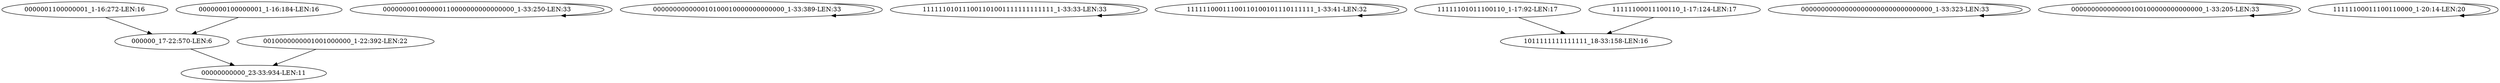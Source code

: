 digraph G {
    "0000001100000001_1-16:272-LEN:16" -> "000000_17-22:570-LEN:6";
    "000000001000000110000000000000000_1-33:250-LEN:33" -> "000000001000000110000000000000000_1-33:250-LEN:33";
    "000000_17-22:570-LEN:6" -> "00000000000_23-33:934-LEN:11";
    "000000000000010100010000000000000_1-33:389-LEN:33" -> "000000000000010100010000000000000_1-33:389-LEN:33";
    "111111010111001101001111111111111_1-33:33-LEN:33" -> "111111010111001101001111111111111_1-33:33-LEN:33";
    "11111100011100110100101110111111_1-33:41-LEN:32" -> "11111100011100110100101110111111_1-33:41-LEN:32";
    "11111101011100110_1-17:92-LEN:17" -> "1011111111111111_18-33:158-LEN:16";
    "000000000000000000000000000000000_1-33:323-LEN:33" -> "000000000000000000000000000000000_1-33:323-LEN:33";
    "0000000100000001_1-16:184-LEN:16" -> "000000_17-22:570-LEN:6";
    "11111100011100110_1-17:124-LEN:17" -> "1011111111111111_18-33:158-LEN:16";
    "000000000000000100100000000000000_1-33:205-LEN:33" -> "000000000000000100100000000000000_1-33:205-LEN:33";
    "11111100011100110000_1-20:14-LEN:20" -> "11111100011100110000_1-20:14-LEN:20";
    "0010000000001001000000_1-22:392-LEN:22" -> "00000000000_23-33:934-LEN:11";
}
